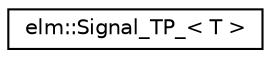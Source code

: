 digraph G
{
  edge [fontname="Helvetica",fontsize="10",labelfontname="Helvetica",labelfontsize="10"];
  node [fontname="Helvetica",fontsize="10",shape=record];
  rankdir="LR";
  Node1 [label="elm::Signal_TP_\< T \>",height=0.2,width=0.4,color="black", fillcolor="white", style="filled",URL="$classelm_1_1Signal__TP__.html",tooltip="A setup for repeating tests with different types of mat objects (int, float, uchar)"];
}
